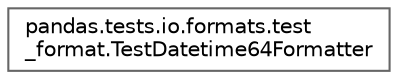 digraph "Graphical Class Hierarchy"
{
 // LATEX_PDF_SIZE
  bgcolor="transparent";
  edge [fontname=Helvetica,fontsize=10,labelfontname=Helvetica,labelfontsize=10];
  node [fontname=Helvetica,fontsize=10,shape=box,height=0.2,width=0.4];
  rankdir="LR";
  Node0 [id="Node000000",label="pandas.tests.io.formats.test\l_format.TestDatetime64Formatter",height=0.2,width=0.4,color="grey40", fillcolor="white", style="filled",URL="$de/d7b/classpandas_1_1tests_1_1io_1_1formats_1_1test__format_1_1TestDatetime64Formatter.html",tooltip=" "];
}
